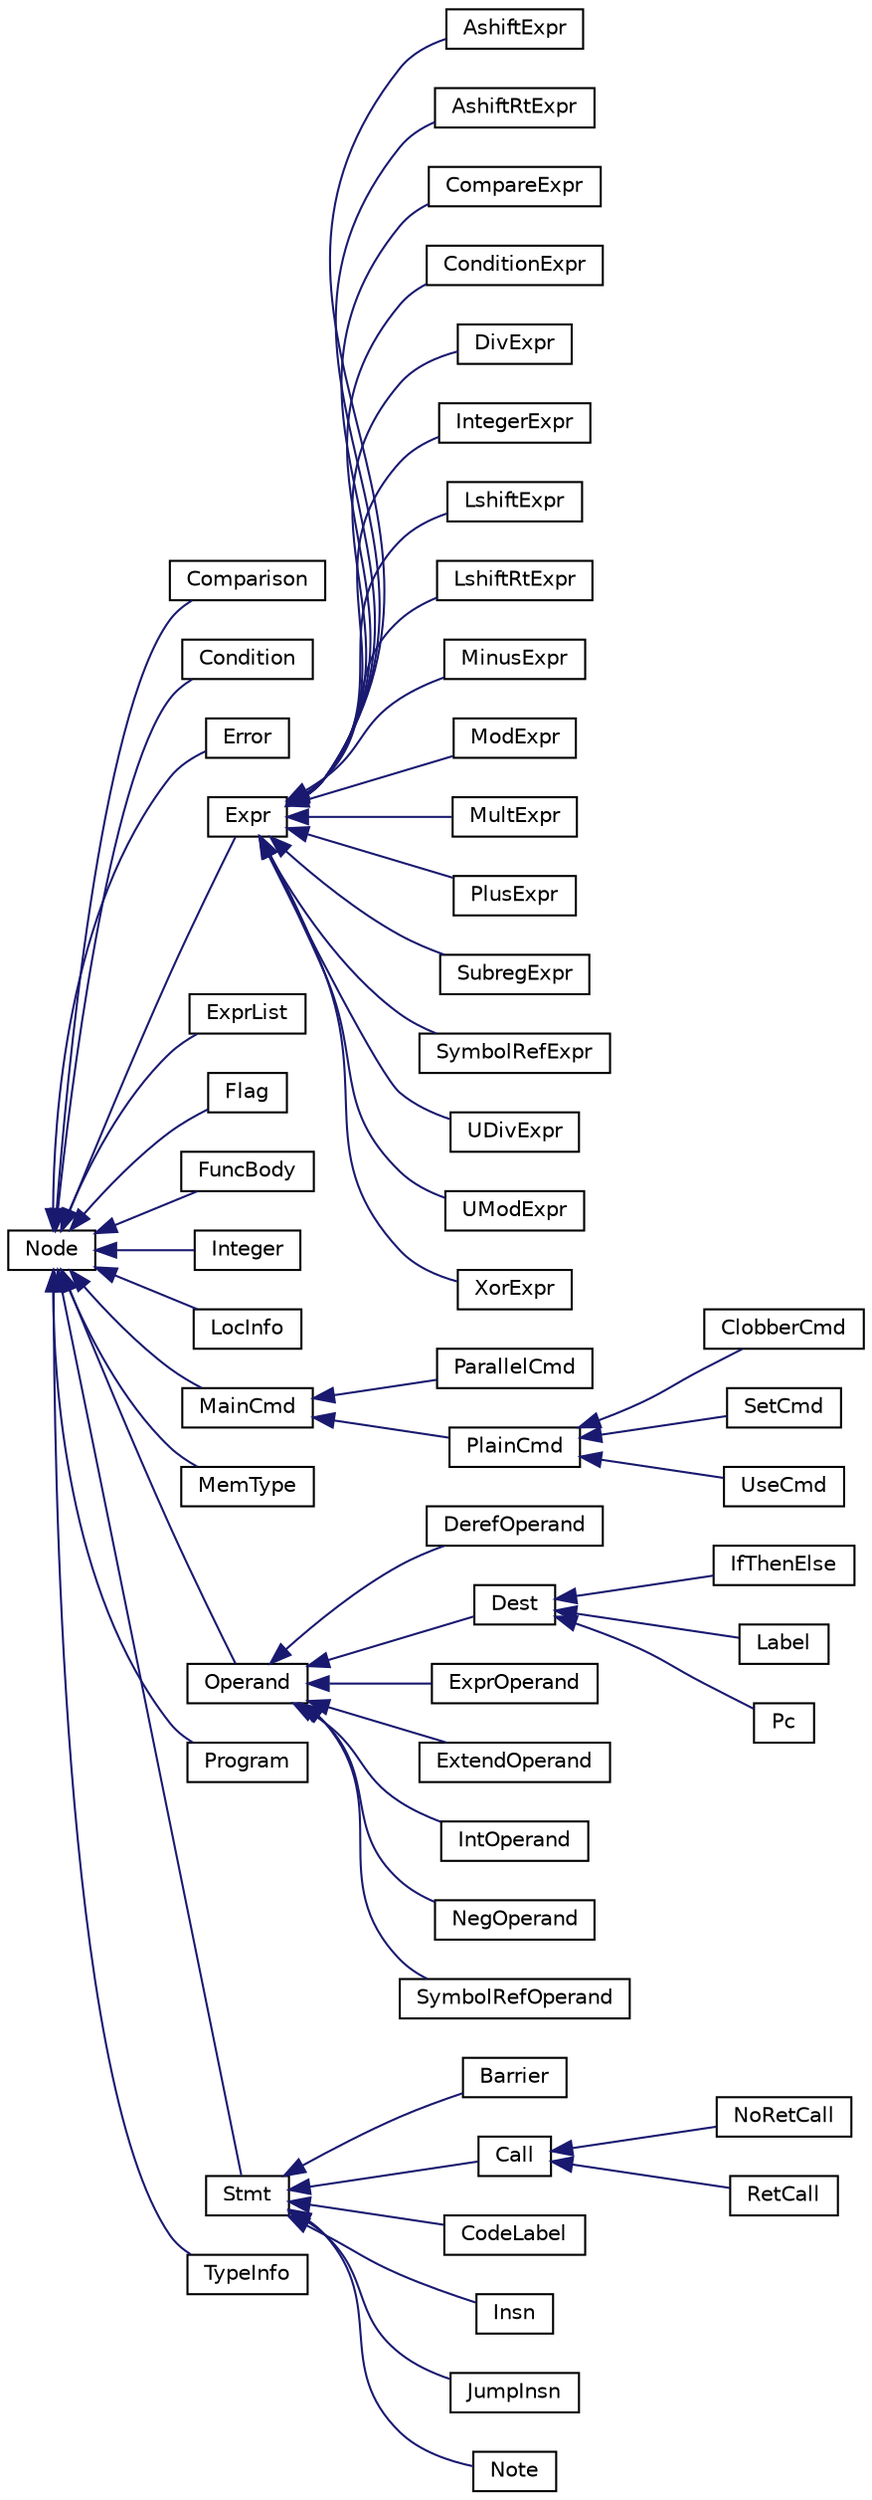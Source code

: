 digraph "Graphical Class Hierarchy"
{
  edge [fontname="Helvetica",fontsize="10",labelfontname="Helvetica",labelfontsize="10"];
  node [fontname="Helvetica",fontsize="10",shape=record];
  rankdir="LR";
  Node0 [label="Node",height=0.2,width=0.4,color="black", fillcolor="white", style="filled",URL="$class_node.html"];
  Node0 -> Node1 [dir="back",color="midnightblue",fontsize="10",style="solid",fontname="Helvetica"];
  Node1 [label="Comparison",height=0.2,width=0.4,color="black", fillcolor="white", style="filled",URL="$class_comparison.html"];
  Node0 -> Node2 [dir="back",color="midnightblue",fontsize="10",style="solid",fontname="Helvetica"];
  Node2 [label="Condition",height=0.2,width=0.4,color="black", fillcolor="white", style="filled",URL="$class_condition.html"];
  Node0 -> Node3 [dir="back",color="midnightblue",fontsize="10",style="solid",fontname="Helvetica"];
  Node3 [label="Error",height=0.2,width=0.4,color="black", fillcolor="white", style="filled",URL="$class_error.html"];
  Node0 -> Node4 [dir="back",color="midnightblue",fontsize="10",style="solid",fontname="Helvetica"];
  Node4 [label="Expr",height=0.2,width=0.4,color="black", fillcolor="white", style="filled",URL="$class_expr.html"];
  Node4 -> Node5 [dir="back",color="midnightblue",fontsize="10",style="solid",fontname="Helvetica"];
  Node5 [label="AshiftExpr",height=0.2,width=0.4,color="black", fillcolor="white", style="filled",URL="$class_ashift_expr.html"];
  Node4 -> Node6 [dir="back",color="midnightblue",fontsize="10",style="solid",fontname="Helvetica"];
  Node6 [label="AshiftRtExpr",height=0.2,width=0.4,color="black", fillcolor="white", style="filled",URL="$class_ashift_rt_expr.html"];
  Node4 -> Node7 [dir="back",color="midnightblue",fontsize="10",style="solid",fontname="Helvetica"];
  Node7 [label="CompareExpr",height=0.2,width=0.4,color="black", fillcolor="white", style="filled",URL="$class_compare_expr.html"];
  Node4 -> Node8 [dir="back",color="midnightblue",fontsize="10",style="solid",fontname="Helvetica"];
  Node8 [label="ConditionExpr",height=0.2,width=0.4,color="black", fillcolor="white", style="filled",URL="$class_condition_expr.html"];
  Node4 -> Node9 [dir="back",color="midnightblue",fontsize="10",style="solid",fontname="Helvetica"];
  Node9 [label="DivExpr",height=0.2,width=0.4,color="black", fillcolor="white", style="filled",URL="$class_div_expr.html"];
  Node4 -> Node10 [dir="back",color="midnightblue",fontsize="10",style="solid",fontname="Helvetica"];
  Node10 [label="IntegerExpr",height=0.2,width=0.4,color="black", fillcolor="white", style="filled",URL="$class_integer_expr.html"];
  Node4 -> Node11 [dir="back",color="midnightblue",fontsize="10",style="solid",fontname="Helvetica"];
  Node11 [label="LshiftExpr",height=0.2,width=0.4,color="black", fillcolor="white", style="filled",URL="$class_lshift_expr.html"];
  Node4 -> Node12 [dir="back",color="midnightblue",fontsize="10",style="solid",fontname="Helvetica"];
  Node12 [label="LshiftRtExpr",height=0.2,width=0.4,color="black", fillcolor="white", style="filled",URL="$class_lshift_rt_expr.html"];
  Node4 -> Node13 [dir="back",color="midnightblue",fontsize="10",style="solid",fontname="Helvetica"];
  Node13 [label="MinusExpr",height=0.2,width=0.4,color="black", fillcolor="white", style="filled",URL="$class_minus_expr.html"];
  Node4 -> Node14 [dir="back",color="midnightblue",fontsize="10",style="solid",fontname="Helvetica"];
  Node14 [label="ModExpr",height=0.2,width=0.4,color="black", fillcolor="white", style="filled",URL="$class_mod_expr.html"];
  Node4 -> Node15 [dir="back",color="midnightblue",fontsize="10",style="solid",fontname="Helvetica"];
  Node15 [label="MultExpr",height=0.2,width=0.4,color="black", fillcolor="white", style="filled",URL="$class_mult_expr.html"];
  Node4 -> Node16 [dir="back",color="midnightblue",fontsize="10",style="solid",fontname="Helvetica"];
  Node16 [label="PlusExpr",height=0.2,width=0.4,color="black", fillcolor="white", style="filled",URL="$class_plus_expr.html"];
  Node4 -> Node17 [dir="back",color="midnightblue",fontsize="10",style="solid",fontname="Helvetica"];
  Node17 [label="SubregExpr",height=0.2,width=0.4,color="black", fillcolor="white", style="filled",URL="$class_subreg_expr.html"];
  Node4 -> Node18 [dir="back",color="midnightblue",fontsize="10",style="solid",fontname="Helvetica"];
  Node18 [label="SymbolRefExpr",height=0.2,width=0.4,color="black", fillcolor="white", style="filled",URL="$class_symbol_ref_expr.html"];
  Node4 -> Node19 [dir="back",color="midnightblue",fontsize="10",style="solid",fontname="Helvetica"];
  Node19 [label="UDivExpr",height=0.2,width=0.4,color="black", fillcolor="white", style="filled",URL="$class_u_div_expr.html"];
  Node4 -> Node20 [dir="back",color="midnightblue",fontsize="10",style="solid",fontname="Helvetica"];
  Node20 [label="UModExpr",height=0.2,width=0.4,color="black", fillcolor="white", style="filled",URL="$class_u_mod_expr.html"];
  Node4 -> Node21 [dir="back",color="midnightblue",fontsize="10",style="solid",fontname="Helvetica"];
  Node21 [label="XorExpr",height=0.2,width=0.4,color="black", fillcolor="white", style="filled",URL="$class_xor_expr.html"];
  Node0 -> Node22 [dir="back",color="midnightblue",fontsize="10",style="solid",fontname="Helvetica"];
  Node22 [label="ExprList",height=0.2,width=0.4,color="black", fillcolor="white", style="filled",URL="$class_expr_list.html"];
  Node0 -> Node23 [dir="back",color="midnightblue",fontsize="10",style="solid",fontname="Helvetica"];
  Node23 [label="Flag",height=0.2,width=0.4,color="black", fillcolor="white", style="filled",URL="$class_flag.html"];
  Node0 -> Node24 [dir="back",color="midnightblue",fontsize="10",style="solid",fontname="Helvetica"];
  Node24 [label="FuncBody",height=0.2,width=0.4,color="black", fillcolor="white", style="filled",URL="$class_func_body.html"];
  Node0 -> Node25 [dir="back",color="midnightblue",fontsize="10",style="solid",fontname="Helvetica"];
  Node25 [label="Integer",height=0.2,width=0.4,color="black", fillcolor="white", style="filled",URL="$class_integer.html"];
  Node0 -> Node26 [dir="back",color="midnightblue",fontsize="10",style="solid",fontname="Helvetica"];
  Node26 [label="LocInfo",height=0.2,width=0.4,color="black", fillcolor="white", style="filled",URL="$class_loc_info.html"];
  Node0 -> Node27 [dir="back",color="midnightblue",fontsize="10",style="solid",fontname="Helvetica"];
  Node27 [label="MainCmd",height=0.2,width=0.4,color="black", fillcolor="white", style="filled",URL="$class_main_cmd.html"];
  Node27 -> Node28 [dir="back",color="midnightblue",fontsize="10",style="solid",fontname="Helvetica"];
  Node28 [label="ParallelCmd",height=0.2,width=0.4,color="black", fillcolor="white", style="filled",URL="$class_parallel_cmd.html"];
  Node27 -> Node29 [dir="back",color="midnightblue",fontsize="10",style="solid",fontname="Helvetica"];
  Node29 [label="PlainCmd",height=0.2,width=0.4,color="black", fillcolor="white", style="filled",URL="$class_plain_cmd.html"];
  Node29 -> Node30 [dir="back",color="midnightblue",fontsize="10",style="solid",fontname="Helvetica"];
  Node30 [label="ClobberCmd",height=0.2,width=0.4,color="black", fillcolor="white", style="filled",URL="$class_clobber_cmd.html"];
  Node29 -> Node31 [dir="back",color="midnightblue",fontsize="10",style="solid",fontname="Helvetica"];
  Node31 [label="SetCmd",height=0.2,width=0.4,color="black", fillcolor="white", style="filled",URL="$class_set_cmd.html"];
  Node29 -> Node32 [dir="back",color="midnightblue",fontsize="10",style="solid",fontname="Helvetica"];
  Node32 [label="UseCmd",height=0.2,width=0.4,color="black", fillcolor="white", style="filled",URL="$class_use_cmd.html"];
  Node0 -> Node33 [dir="back",color="midnightblue",fontsize="10",style="solid",fontname="Helvetica"];
  Node33 [label="MemType",height=0.2,width=0.4,color="black", fillcolor="white", style="filled",URL="$class_mem_type.html"];
  Node0 -> Node34 [dir="back",color="midnightblue",fontsize="10",style="solid",fontname="Helvetica"];
  Node34 [label="Operand",height=0.2,width=0.4,color="black", fillcolor="white", style="filled",URL="$class_operand.html"];
  Node34 -> Node35 [dir="back",color="midnightblue",fontsize="10",style="solid",fontname="Helvetica"];
  Node35 [label="DerefOperand",height=0.2,width=0.4,color="black", fillcolor="white", style="filled",URL="$class_deref_operand.html"];
  Node34 -> Node36 [dir="back",color="midnightblue",fontsize="10",style="solid",fontname="Helvetica"];
  Node36 [label="Dest",height=0.2,width=0.4,color="black", fillcolor="white", style="filled",URL="$class_dest.html"];
  Node36 -> Node37 [dir="back",color="midnightblue",fontsize="10",style="solid",fontname="Helvetica"];
  Node37 [label="IfThenElse",height=0.2,width=0.4,color="black", fillcolor="white", style="filled",URL="$class_if_then_else.html"];
  Node36 -> Node38 [dir="back",color="midnightblue",fontsize="10",style="solid",fontname="Helvetica"];
  Node38 [label="Label",height=0.2,width=0.4,color="black", fillcolor="white", style="filled",URL="$class_label.html"];
  Node36 -> Node39 [dir="back",color="midnightblue",fontsize="10",style="solid",fontname="Helvetica"];
  Node39 [label="Pc",height=0.2,width=0.4,color="black", fillcolor="white", style="filled",URL="$class_pc.html"];
  Node34 -> Node40 [dir="back",color="midnightblue",fontsize="10",style="solid",fontname="Helvetica"];
  Node40 [label="ExprOperand",height=0.2,width=0.4,color="black", fillcolor="white", style="filled",URL="$class_expr_operand.html"];
  Node34 -> Node41 [dir="back",color="midnightblue",fontsize="10",style="solid",fontname="Helvetica"];
  Node41 [label="ExtendOperand",height=0.2,width=0.4,color="black", fillcolor="white", style="filled",URL="$class_extend_operand.html"];
  Node34 -> Node42 [dir="back",color="midnightblue",fontsize="10",style="solid",fontname="Helvetica"];
  Node42 [label="IntOperand",height=0.2,width=0.4,color="black", fillcolor="white", style="filled",URL="$class_int_operand.html"];
  Node34 -> Node43 [dir="back",color="midnightblue",fontsize="10",style="solid",fontname="Helvetica"];
  Node43 [label="NegOperand",height=0.2,width=0.4,color="black", fillcolor="white", style="filled",URL="$class_neg_operand.html"];
  Node34 -> Node44 [dir="back",color="midnightblue",fontsize="10",style="solid",fontname="Helvetica"];
  Node44 [label="SymbolRefOperand",height=0.2,width=0.4,color="black", fillcolor="white", style="filled",URL="$class_symbol_ref_operand.html"];
  Node0 -> Node45 [dir="back",color="midnightblue",fontsize="10",style="solid",fontname="Helvetica"];
  Node45 [label="Program",height=0.2,width=0.4,color="black", fillcolor="white", style="filled",URL="$class_program.html"];
  Node0 -> Node46 [dir="back",color="midnightblue",fontsize="10",style="solid",fontname="Helvetica"];
  Node46 [label="Stmt",height=0.2,width=0.4,color="black", fillcolor="white", style="filled",URL="$class_stmt.html"];
  Node46 -> Node47 [dir="back",color="midnightblue",fontsize="10",style="solid",fontname="Helvetica"];
  Node47 [label="Barrier",height=0.2,width=0.4,color="black", fillcolor="white", style="filled",URL="$class_barrier.html"];
  Node46 -> Node48 [dir="back",color="midnightblue",fontsize="10",style="solid",fontname="Helvetica"];
  Node48 [label="Call",height=0.2,width=0.4,color="black", fillcolor="white", style="filled",URL="$class_call.html"];
  Node48 -> Node49 [dir="back",color="midnightblue",fontsize="10",style="solid",fontname="Helvetica"];
  Node49 [label="NoRetCall",height=0.2,width=0.4,color="black", fillcolor="white", style="filled",URL="$class_no_ret_call.html"];
  Node48 -> Node50 [dir="back",color="midnightblue",fontsize="10",style="solid",fontname="Helvetica"];
  Node50 [label="RetCall",height=0.2,width=0.4,color="black", fillcolor="white", style="filled",URL="$class_ret_call.html"];
  Node46 -> Node51 [dir="back",color="midnightblue",fontsize="10",style="solid",fontname="Helvetica"];
  Node51 [label="CodeLabel",height=0.2,width=0.4,color="black", fillcolor="white", style="filled",URL="$class_code_label.html"];
  Node46 -> Node52 [dir="back",color="midnightblue",fontsize="10",style="solid",fontname="Helvetica"];
  Node52 [label="Insn",height=0.2,width=0.4,color="black", fillcolor="white", style="filled",URL="$class_insn.html"];
  Node46 -> Node53 [dir="back",color="midnightblue",fontsize="10",style="solid",fontname="Helvetica"];
  Node53 [label="JumpInsn",height=0.2,width=0.4,color="black", fillcolor="white", style="filled",URL="$class_jump_insn.html"];
  Node46 -> Node54 [dir="back",color="midnightblue",fontsize="10",style="solid",fontname="Helvetica"];
  Node54 [label="Note",height=0.2,width=0.4,color="black", fillcolor="white", style="filled",URL="$class_note.html"];
  Node0 -> Node55 [dir="back",color="midnightblue",fontsize="10",style="solid",fontname="Helvetica"];
  Node55 [label="TypeInfo",height=0.2,width=0.4,color="black", fillcolor="white", style="filled",URL="$class_type_info.html"];
}
